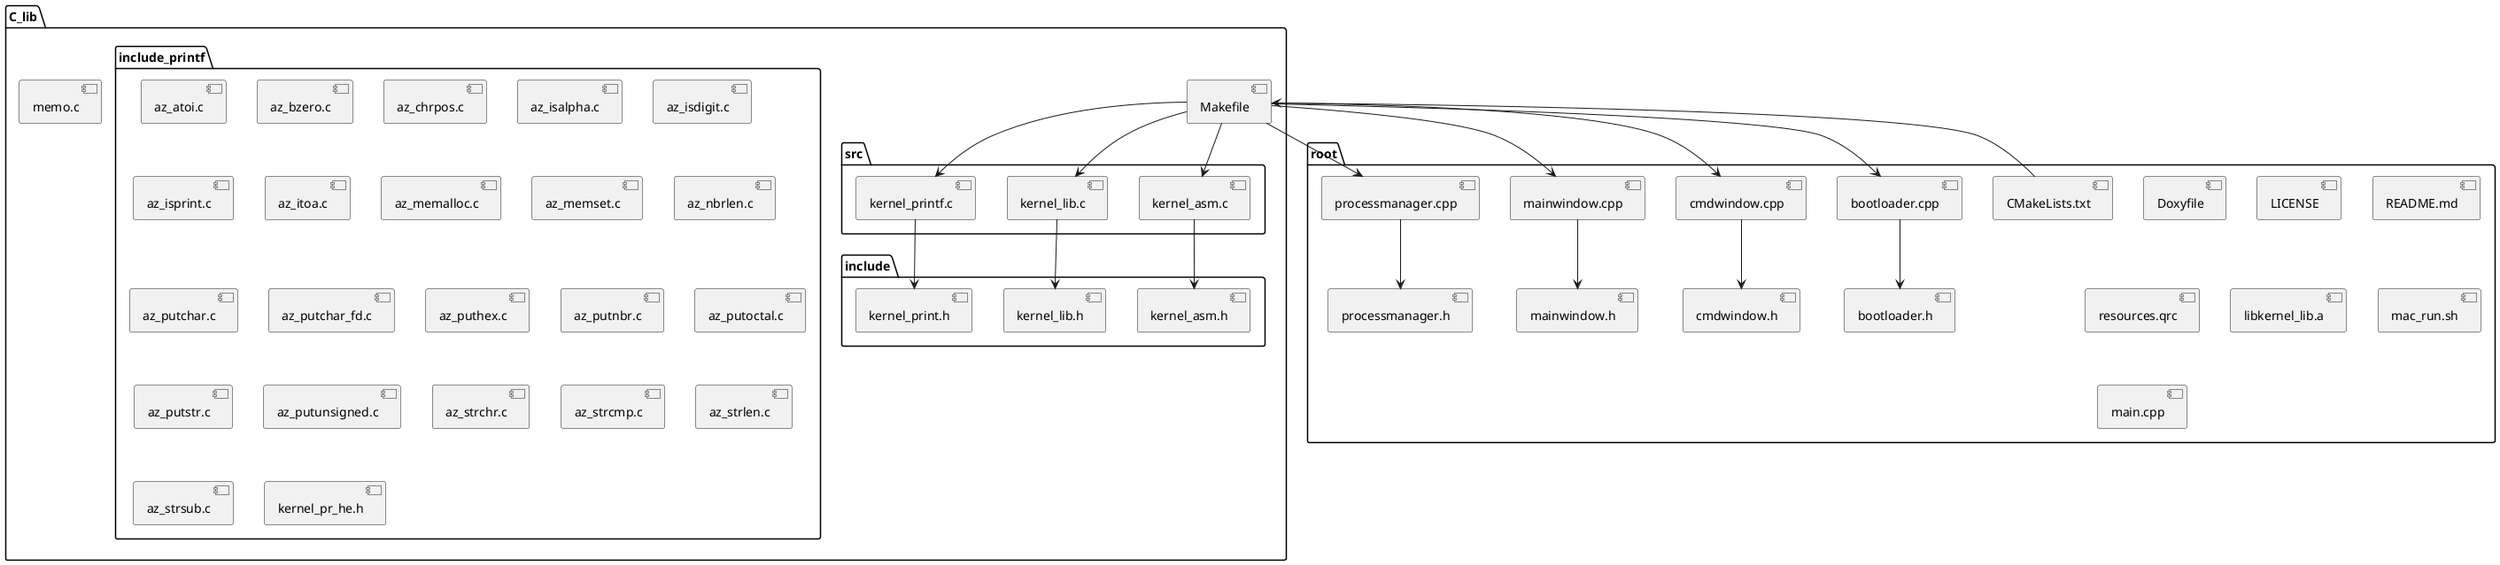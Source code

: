 @startuml

' Define packages (directories)
package "C_lib" {
    [Makefile]

    package "include" {
        [kernel_asm.h]
        [kernel_lib.h]
        [kernel_print.h]
    }

    package "include_printf" {
        [az_atoi.c]
        [az_bzero.c]
        [az_chrpos.c]
        [az_isalpha.c]
        [az_isdigit.c]
        [az_isprint.c]
        [az_itoa.c]
        [az_memalloc.c]
        [az_memset.c]
        [az_nbrlen.c]
        [az_putchar.c]
        [az_putchar_fd.c]
        [az_puthex.c]
        [az_putnbr.c]
        [az_putoctal.c]
        [az_putstr.c]
        [az_putunsigned.c]
        [az_strchr.c]
        [az_strcmp.c]
        [az_strlen.c]
        [az_strsub.c]
        [kernel_pr_he.h]
    }

    package "src" {
        [kernel_asm.c]
        [kernel_lib.c]
        [kernel_printf.c]
    }

    [memo.c]
}

' Define packages (directories) for root files
package "root" {
    [CMakeLists.txt]
    [Makefile]
    [Doxyfile]
    [LICENSE]
    [README.md]
    [bootloader.cpp]
    [bootloader.h]
    [cmdwindow.cpp]
    [cmdwindow.h]
    [mainwindow.cpp]
    [mainwindow.h]
    [processmanager.cpp]
    [processmanager.h]
    [resources.qrc]
    [libkernel_lib.a]
    [mac_run.sh]
    [main.cpp]
}

' Define relationships
[kernel_asm.c] --> [kernel_asm.h]
[kernel_lib.c] --> [kernel_lib.h]
[kernel_printf.c] --> [kernel_print.h]

[bootloader.cpp] --> [bootloader.h]
[cmdwindow.cpp] --> [cmdwindow.h]
[mainwindow.cpp] --> [mainwindow.h]
[processmanager.cpp] --> [processmanager.h]

' Build process relationships
[Makefile] --> [kernel_asm.c]
[Makefile] --> [kernel_lib.c]
[Makefile] --> [kernel_printf.c]
[Makefile] --> [bootloader.cpp]
[Makefile] --> [cmdwindow.cpp]
[Makefile] --> [mainwindow.cpp]
[Makefile] --> [processmanager.cpp]

'CMake and Makefile relationship
[CMakeLists.txt] --> [Makefile]

@enduml
